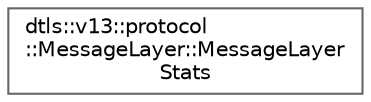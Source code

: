 digraph "Graphical Class Hierarchy"
{
 // LATEX_PDF_SIZE
  bgcolor="transparent";
  edge [fontname=Helvetica,fontsize=10,labelfontname=Helvetica,labelfontsize=10];
  node [fontname=Helvetica,fontsize=10,shape=box,height=0.2,width=0.4];
  rankdir="LR";
  Node0 [id="Node000000",label="dtls::v13::protocol\l::MessageLayer::MessageLayer\lStats",height=0.2,width=0.4,color="grey40", fillcolor="white", style="filled",URL="$structdtls_1_1v13_1_1protocol_1_1MessageLayer_1_1MessageLayerStats.html",tooltip="Get message layer statistics."];
}
